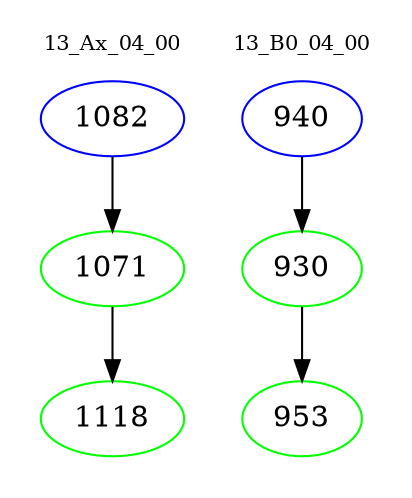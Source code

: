digraph{
subgraph cluster_0 {
color = white
label = "13_Ax_04_00";
fontsize=10;
T0_1082 [label="1082", color="blue"]
T0_1082 -> T0_1071 [color="black"]
T0_1071 [label="1071", color="green"]
T0_1071 -> T0_1118 [color="black"]
T0_1118 [label="1118", color="green"]
}
subgraph cluster_1 {
color = white
label = "13_B0_04_00";
fontsize=10;
T1_940 [label="940", color="blue"]
T1_940 -> T1_930 [color="black"]
T1_930 [label="930", color="green"]
T1_930 -> T1_953 [color="black"]
T1_953 [label="953", color="green"]
}
}
